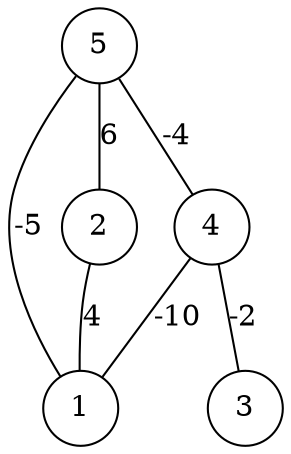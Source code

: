 graph { 
	 fontname="Helvetica,Arial,sans-serif" 
	 node [shape = circle]; 
	 5 -- 1 [label = "-5"];
	 5 -- 2 [label = "6"];
	 5 -- 4 [label = "-4"];
	 4 -- 1 [label = "-10"];
	 4 -- 3 [label = "-2"];
	 2 -- 1 [label = "4"];
	 1;
	 2;
	 3;
	 4;
	 5;
}
